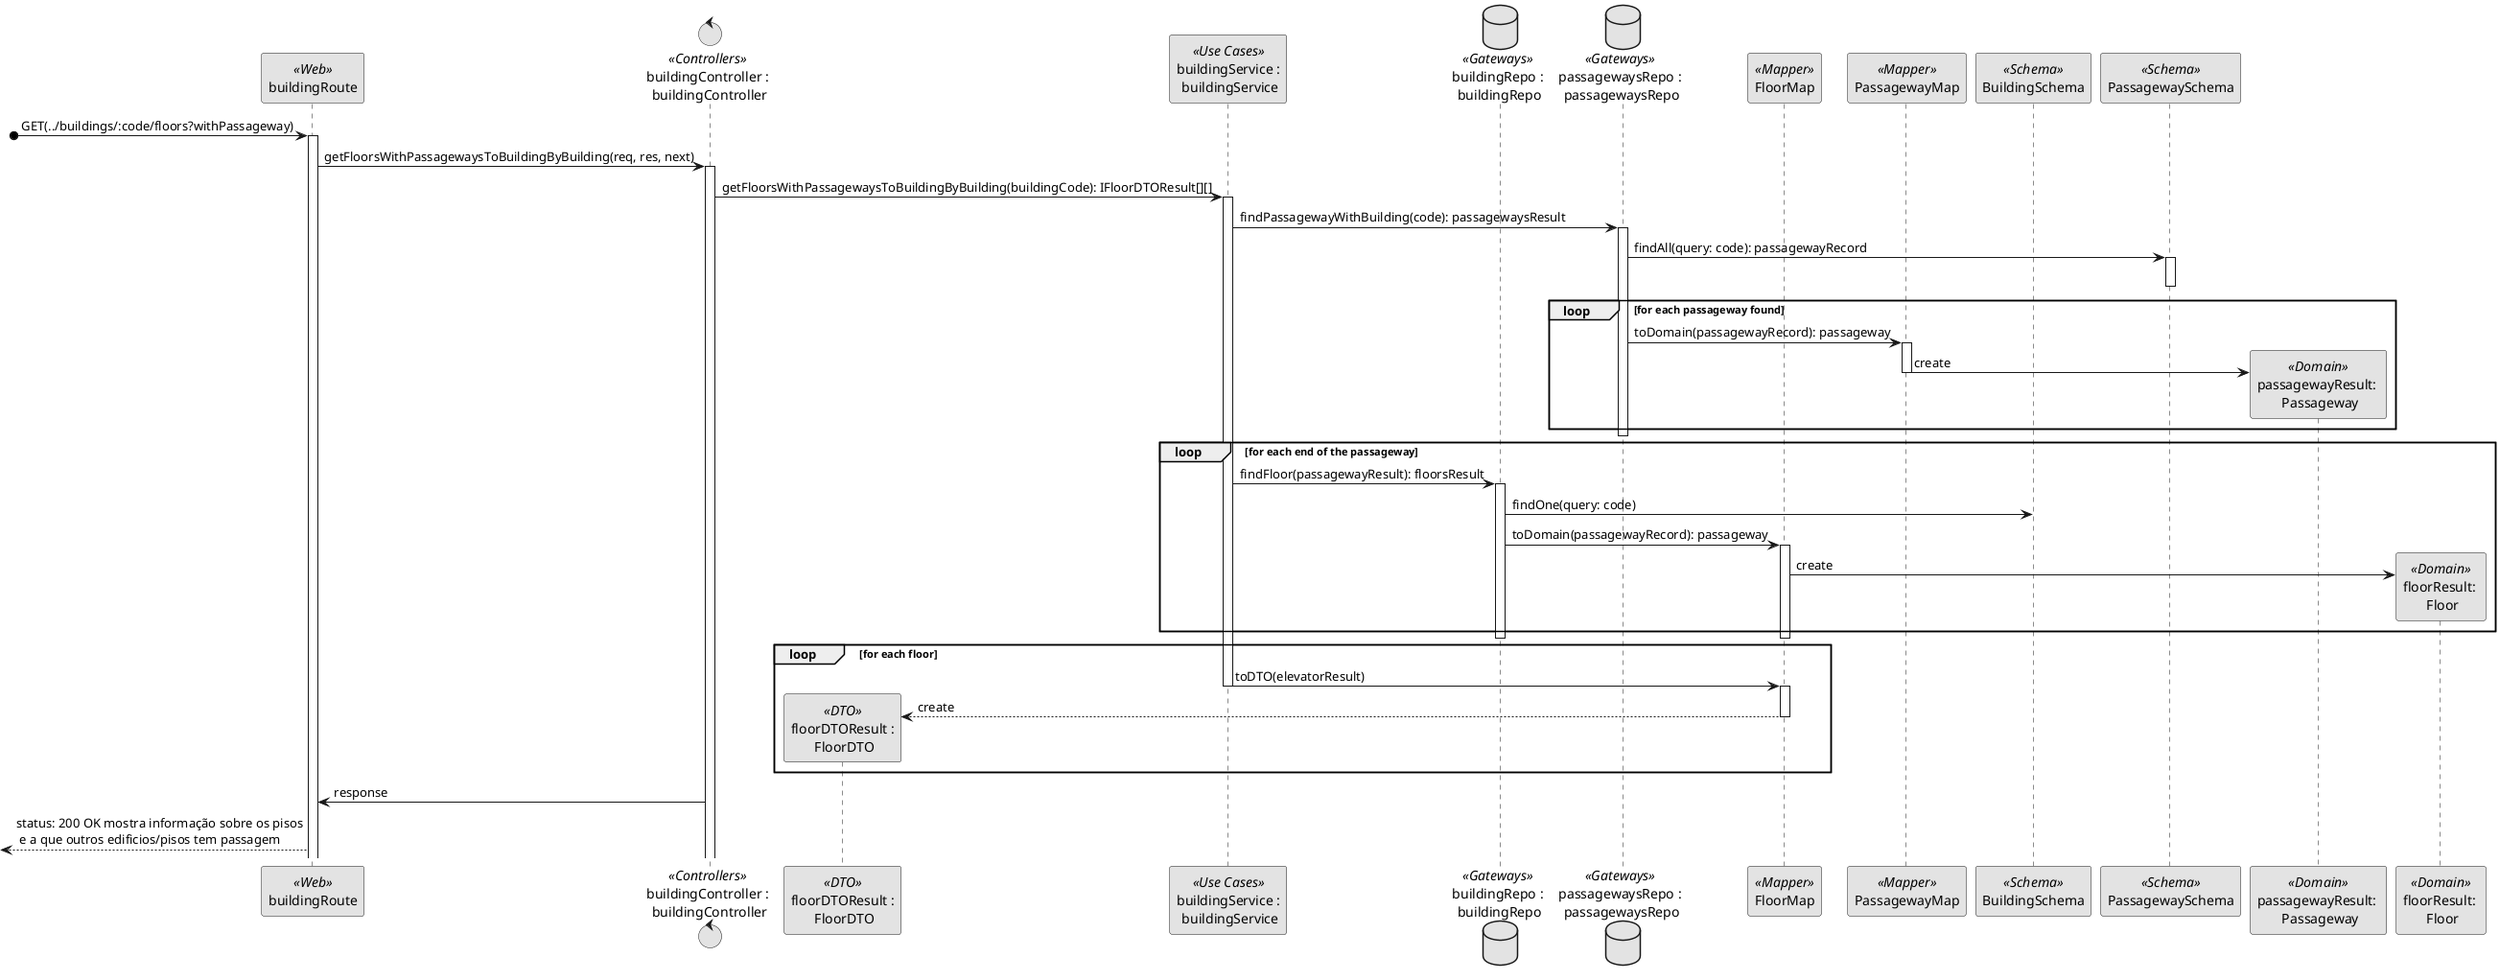 @startuml
skinparam monochrome true
skinparam packageStyle rectangle
skinparam shadowing false


participant buildingRoute as route <<Web>>
control "buildingController :\n buildingController" as controller <<Controllers>>
participant "floorDTOResult :\n FloorDTO" as dtoResult <<DTO>>
participant "buildingService :\n buildingService" as service <<Use Cases>>
database "buildingRepo :\n buildingRepo" as repo <<Gateways>>
database "passagewaysRepo :\n passagewaysRepo" as repoPassageway <<Gateways>>
participant FloorMap as map <<Mapper>>
participant PassagewayMap as mapPassageway <<Mapper>>
participant "BuildingSchema" as schema <<Schema>>
participant "PassagewaySchema" as schemaPassageway <<Schema>>
participant "passagewayResult: \n Passageway" as passagewayResult <<Domain>>
participant "floorResult: \n Floor" as floorResult <<Domain>>

?o-> route: GET(../buildings/:code/floors?withPassageway)
activate route

route -> controller: getFloorsWithPassagewaysToBuildingByBuilding(req, res, next)
activate controller

controller -> service: getFloorsWithPassagewaysToBuildingByBuilding(buildingCode): IFloorDTOResult[][]
activate service
service -> repoPassageway: findPassagewayWithBuilding(code): passagewaysResult


activate repoPassageway

repoPassageway -> schemaPassageway: findAll(query: code): passagewayRecord
activate schemaPassageway
deactivate schemaPassageway
loop for each passageway found
repoPassageway -> mapPassageway: toDomain(passagewayRecord): passageway
activate mapPassageway
mapPassageway -> passagewayResult**: create
deactivate mapPassageway
end

deactivate repoPassageway
loop for each end of the passageway
service -> repo: findFloor(passagewayResult): floorsResult
activate repo
repo -> schema: findOne(query: code)

repo -> map: toDomain(passagewayRecord): passageway
activate map
map -> floorResult**: create
end
deactivate map
deactivate repo

loop for each floor
service -> map: toDTO(elevatorResult)
deactivate service

activate map
map --> dtoResult**: create
deactivate map
end

controller -> route: response

<-- route : status: 200 OK mostra informação sobre os pisos \n e a que outros edificios/pisos tem passagem


@enduml
